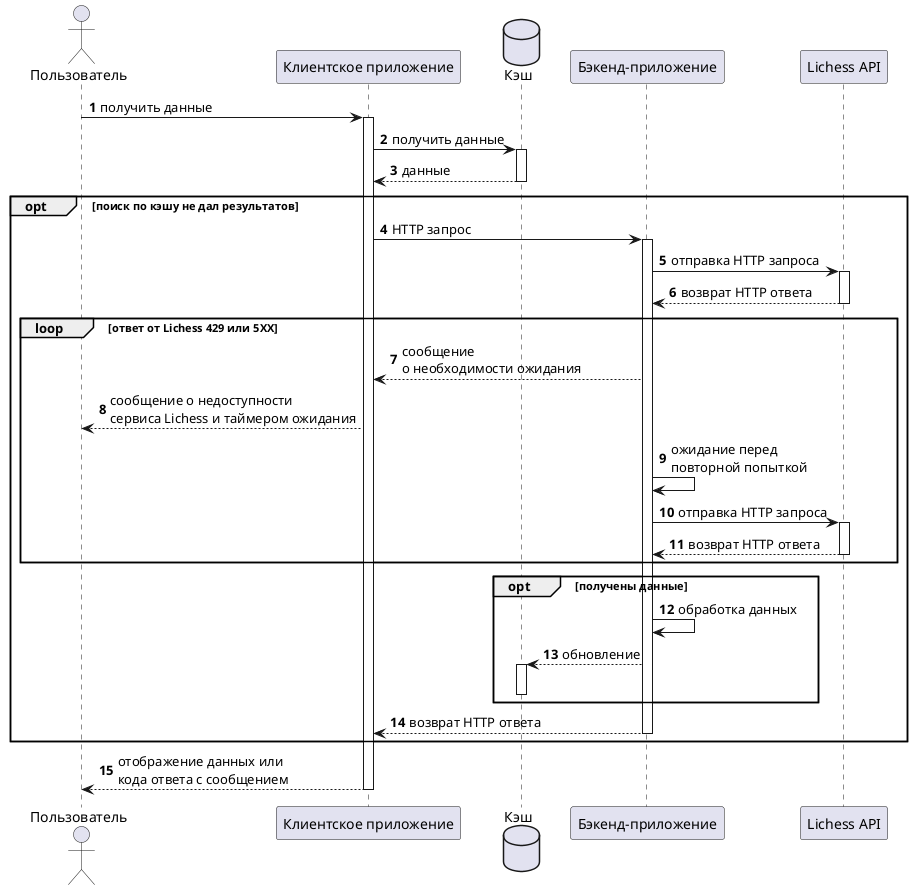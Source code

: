﻿@startuml Basic Request-Response Sequence
'https://plantuml.com/sequence-diagram

autonumber

' actors: Пользователь, Клиентское приложение, Бэкенд-приложение, Lichess API
' сценарий: пользователь желает отобразить список шахматистов, клиентское приложение запрашивает список у бэкенда, бэкенд запрашивает список у Lichess API, Lichess API возвращает список, бэкенд обрабатывает данные и возвращает список клиентскому приложению, клиентское приложение отображает список пользователю

actor Пользователь as user
participant "Клиентское приложение" as client
participant "Бэкенд-приложение" as backend
participant "Lichess API" as lichess

user -> client: получить данные
activate client

client -> backend: отправка HTTP запроса
activate backend

backend -> lichess: отправка HTTP запроса
activate lichess
lichess --> backend: возврат HTTP ответа\nс данными
deactivate lichess

alt ответ успешен
    backend -> backend: обработка и\nподготовка данных
    backend --> client: возврат HTTP ответа\nс данными
    
    client --> user: отображение\nданных
else ответ не успешен
    backend --> client: возврат HTTP ответа\nс ошибкой
    deactivate backend
    
    client --> user: отображение\nсообщения\nс ошибкой
    deactivate client
end


@enduml

@startuml Request-Response with Cache, retries and 429 check Sequence

autonumber

actor Пользователь as user
participant "Клиентское приложение" as client
database "Кэш" as cache
participant "Бэкенд-приложение" as backend
participant "Lichess API" as lichess

user -> client: получить данные
activate client

client -> cache: получить данные
activate cache
cache --> client: данные
deactivate cache

opt поиск по кэшу не дал результатов
    client -> backend: HTTP запрос
    activate backend
    
    backend -> lichess: отправка HTTP запроса
    activate lichess
    
    lichess --> backend: возврат HTTP ответа
    deactivate lichess
    
    loop ответ от Lichess 429 или 5ХХ
        backend --> client: сообщение\nо необходимости ожидания
        client --> user: сообщение о недоступности\nсервиса Lichess и таймером ожидания
    
        backend -> backend: ожидание перед\nповторной попыткой
        
        backend -> lichess: отправка HTTP запроса
        activate lichess
    
        lichess --> backend: возврат HTTP ответа
        deactivate lichess
    end
    opt получены данные
        backend -> backend: обработка данных
    
        backend --> cache: обновление
        activate cache
        deactivate cache
    end
    
    backend --> client: возврат HTTP ответа
    deactivate backend
end
    
client --> user: отображение данных или\nкода ответа с сообщением
deactivate client

@enduml

